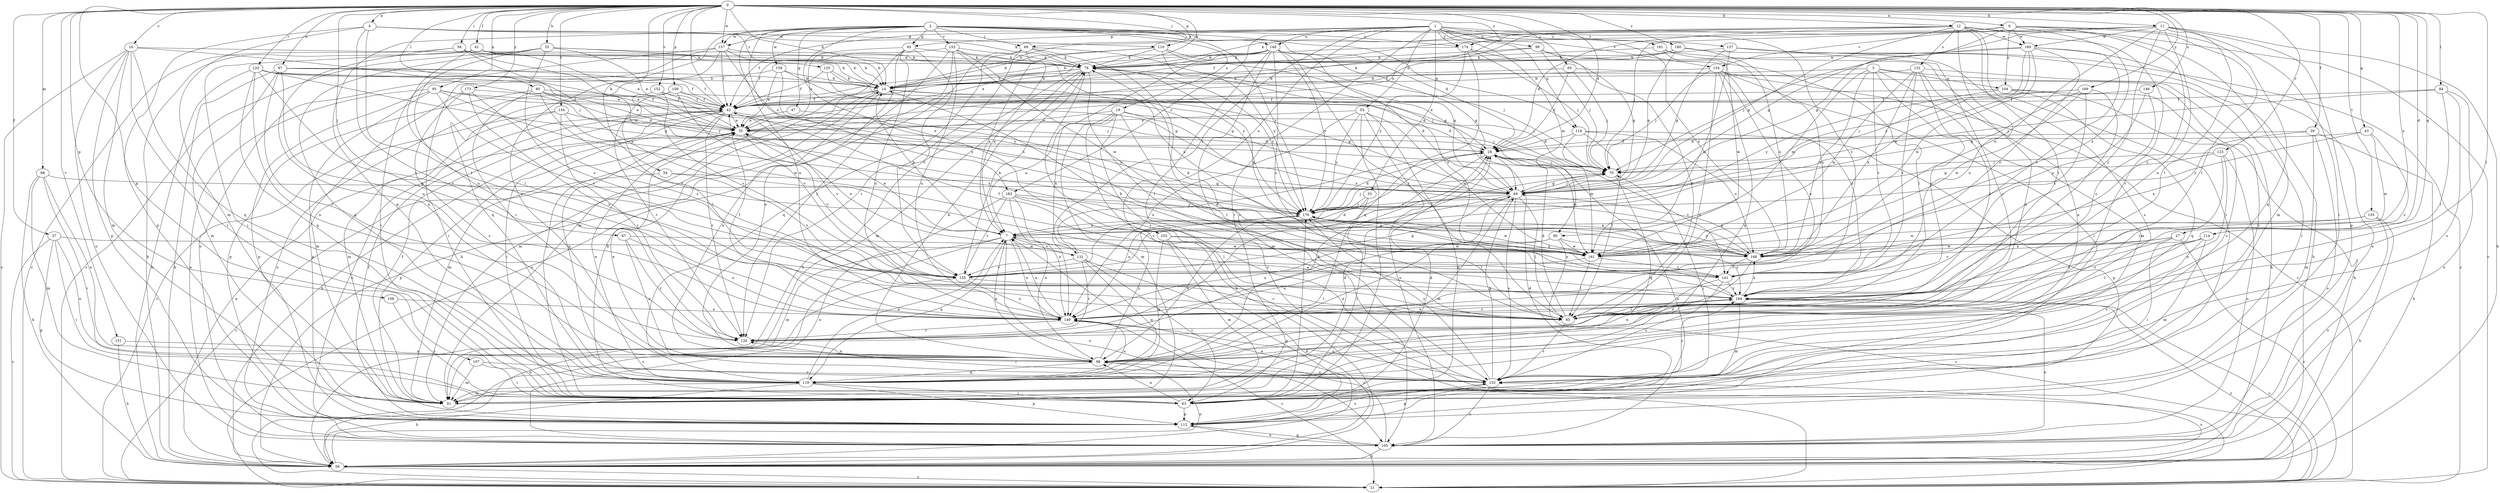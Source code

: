 strict digraph  {
0;
1;
2;
3;
4;
6;
7;
11;
12;
14;
16;
19;
21;
27;
28;
33;
35;
37;
39;
41;
42;
43;
45;
47;
49;
53;
54;
55;
56;
58;
63;
65;
67;
69;
70;
78;
80;
84;
85;
88;
90;
91;
95;
97;
98;
99;
103;
104;
105;
107;
108;
109;
110;
112;
114;
116;
119;
120;
123;
125;
126;
131;
132;
133;
134;
135;
137;
141;
146;
148;
149;
151;
152;
153;
154;
155;
157;
159;
160;
161;
168;
169;
173;
174;
176;
180;
181;
183;
184;
0 -> 4  [label=a];
0 -> 6  [label=a];
0 -> 11  [label=b];
0 -> 12  [label=b];
0 -> 14  [label=b];
0 -> 16  [label=c];
0 -> 27  [label=d];
0 -> 28  [label=d];
0 -> 37  [label=f];
0 -> 39  [label=f];
0 -> 41  [label=f];
0 -> 42  [label=f];
0 -> 43  [label=g];
0 -> 53  [label=h];
0 -> 54  [label=h];
0 -> 58  [label=i];
0 -> 65  [label=j];
0 -> 67  [label=j];
0 -> 69  [label=j];
0 -> 78  [label=k];
0 -> 80  [label=l];
0 -> 84  [label=l];
0 -> 85  [label=l];
0 -> 88  [label=m];
0 -> 95  [label=n];
0 -> 97  [label=n];
0 -> 107  [label=p];
0 -> 108  [label=p];
0 -> 109  [label=p];
0 -> 110  [label=p];
0 -> 114  [label=q];
0 -> 120  [label=r];
0 -> 123  [label=r];
0 -> 134  [label=t];
0 -> 135  [label=t];
0 -> 146  [label=u];
0 -> 151  [label=v];
0 -> 152  [label=v];
0 -> 157  [label=w];
0 -> 168  [label=x];
0 -> 169  [label=y];
0 -> 173  [label=y];
0 -> 174  [label=y];
0 -> 180  [label=z];
1 -> 33  [label=e];
1 -> 45  [label=g];
1 -> 55  [label=h];
1 -> 63  [label=i];
1 -> 90  [label=m];
1 -> 99  [label=o];
1 -> 103  [label=o];
1 -> 116  [label=q];
1 -> 131  [label=s];
1 -> 137  [label=t];
1 -> 141  [label=t];
1 -> 148  [label=u];
1 -> 157  [label=w];
1 -> 168  [label=x];
1 -> 174  [label=y];
1 -> 181  [label=z];
1 -> 183  [label=z];
2 -> 19  [label=c];
2 -> 28  [label=d];
2 -> 45  [label=g];
2 -> 47  [label=g];
2 -> 69  [label=j];
2 -> 98  [label=n];
2 -> 103  [label=o];
2 -> 116  [label=q];
2 -> 119  [label=q];
2 -> 148  [label=u];
2 -> 149  [label=u];
2 -> 153  [label=v];
2 -> 154  [label=v];
2 -> 157  [label=w];
2 -> 159  [label=w];
2 -> 174  [label=y];
2 -> 176  [label=y];
2 -> 183  [label=z];
3 -> 14  [label=b];
3 -> 56  [label=h];
3 -> 85  [label=l];
3 -> 90  [label=m];
3 -> 91  [label=m];
3 -> 104  [label=o];
3 -> 141  [label=t];
3 -> 168  [label=x];
4 -> 78  [label=k];
4 -> 85  [label=l];
4 -> 91  [label=m];
4 -> 110  [label=p];
4 -> 112  [label=p];
4 -> 125  [label=r];
4 -> 126  [label=r];
6 -> 14  [label=b];
6 -> 35  [label=e];
6 -> 49  [label=g];
6 -> 85  [label=l];
6 -> 104  [label=o];
6 -> 119  [label=q];
6 -> 154  [label=v];
6 -> 160  [label=w];
6 -> 168  [label=x];
6 -> 184  [label=z];
7 -> 14  [label=b];
7 -> 21  [label=c];
7 -> 35  [label=e];
7 -> 70  [label=j];
7 -> 91  [label=m];
7 -> 105  [label=o];
7 -> 119  [label=q];
7 -> 131  [label=s];
7 -> 149  [label=u];
7 -> 168  [label=x];
11 -> 42  [label=f];
11 -> 49  [label=g];
11 -> 56  [label=h];
11 -> 63  [label=i];
11 -> 70  [label=j];
11 -> 85  [label=l];
11 -> 112  [label=p];
11 -> 149  [label=u];
11 -> 160  [label=w];
11 -> 168  [label=x];
11 -> 184  [label=z];
12 -> 21  [label=c];
12 -> 28  [label=d];
12 -> 35  [label=e];
12 -> 42  [label=f];
12 -> 49  [label=g];
12 -> 63  [label=i];
12 -> 78  [label=k];
12 -> 85  [label=l];
12 -> 91  [label=m];
12 -> 126  [label=r];
12 -> 132  [label=s];
12 -> 149  [label=u];
12 -> 160  [label=w];
14 -> 42  [label=f];
14 -> 49  [label=g];
14 -> 63  [label=i];
14 -> 70  [label=j];
14 -> 91  [label=m];
14 -> 98  [label=n];
16 -> 21  [label=c];
16 -> 63  [label=i];
16 -> 70  [label=j];
16 -> 78  [label=k];
16 -> 91  [label=m];
16 -> 105  [label=o];
16 -> 112  [label=p];
16 -> 119  [label=q];
19 -> 7  [label=a];
19 -> 21  [label=c];
19 -> 28  [label=d];
19 -> 35  [label=e];
19 -> 56  [label=h];
19 -> 85  [label=l];
19 -> 91  [label=m];
19 -> 168  [label=x];
21 -> 184  [label=z];
27 -> 21  [label=c];
27 -> 63  [label=i];
27 -> 155  [label=v];
27 -> 168  [label=x];
27 -> 184  [label=z];
28 -> 70  [label=j];
28 -> 105  [label=o];
28 -> 126  [label=r];
28 -> 141  [label=t];
28 -> 161  [label=w];
33 -> 63  [label=i];
33 -> 149  [label=u];
33 -> 176  [label=y];
35 -> 28  [label=d];
35 -> 91  [label=m];
35 -> 112  [label=p];
35 -> 155  [label=v];
37 -> 21  [label=c];
37 -> 63  [label=i];
37 -> 98  [label=n];
37 -> 112  [label=p];
37 -> 161  [label=w];
39 -> 28  [label=d];
39 -> 56  [label=h];
39 -> 91  [label=m];
39 -> 105  [label=o];
39 -> 168  [label=x];
41 -> 14  [label=b];
41 -> 35  [label=e];
41 -> 56  [label=h];
41 -> 63  [label=i];
41 -> 78  [label=k];
41 -> 85  [label=l];
42 -> 35  [label=e];
42 -> 56  [label=h];
42 -> 63  [label=i];
42 -> 70  [label=j];
42 -> 105  [label=o];
42 -> 119  [label=q];
42 -> 126  [label=r];
42 -> 155  [label=v];
43 -> 28  [label=d];
43 -> 161  [label=w];
43 -> 176  [label=y];
43 -> 184  [label=z];
45 -> 35  [label=e];
45 -> 78  [label=k];
45 -> 91  [label=m];
45 -> 98  [label=n];
45 -> 149  [label=u];
45 -> 155  [label=v];
47 -> 35  [label=e];
47 -> 176  [label=y];
49 -> 70  [label=j];
49 -> 78  [label=k];
49 -> 85  [label=l];
49 -> 91  [label=m];
49 -> 126  [label=r];
49 -> 133  [label=s];
49 -> 155  [label=v];
49 -> 176  [label=y];
53 -> 14  [label=b];
53 -> 21  [label=c];
53 -> 35  [label=e];
53 -> 78  [label=k];
53 -> 119  [label=q];
53 -> 149  [label=u];
53 -> 184  [label=z];
54 -> 21  [label=c];
54 -> 49  [label=g];
54 -> 155  [label=v];
55 -> 35  [label=e];
55 -> 63  [label=i];
55 -> 105  [label=o];
55 -> 112  [label=p];
55 -> 149  [label=u];
55 -> 161  [label=w];
55 -> 176  [label=y];
56 -> 7  [label=a];
56 -> 21  [label=c];
56 -> 35  [label=e];
56 -> 98  [label=n];
56 -> 133  [label=s];
58 -> 7  [label=a];
58 -> 14  [label=b];
58 -> 21  [label=c];
58 -> 78  [label=k];
58 -> 98  [label=n];
58 -> 176  [label=y];
63 -> 14  [label=b];
63 -> 28  [label=d];
63 -> 70  [label=j];
63 -> 98  [label=n];
63 -> 112  [label=p];
63 -> 176  [label=y];
65 -> 14  [label=b];
65 -> 28  [label=d];
65 -> 70  [label=j];
65 -> 133  [label=s];
67 -> 98  [label=n];
67 -> 126  [label=r];
67 -> 149  [label=u];
67 -> 161  [label=w];
69 -> 7  [label=a];
69 -> 21  [label=c];
69 -> 49  [label=g];
69 -> 78  [label=k];
69 -> 119  [label=q];
69 -> 126  [label=r];
69 -> 133  [label=s];
70 -> 49  [label=g];
70 -> 119  [label=q];
78 -> 14  [label=b];
78 -> 42  [label=f];
78 -> 56  [label=h];
78 -> 85  [label=l];
78 -> 91  [label=m];
78 -> 133  [label=s];
78 -> 176  [label=y];
80 -> 28  [label=d];
80 -> 35  [label=e];
80 -> 42  [label=f];
80 -> 112  [label=p];
80 -> 126  [label=r];
80 -> 141  [label=t];
84 -> 42  [label=f];
84 -> 70  [label=j];
84 -> 85  [label=l];
84 -> 105  [label=o];
84 -> 133  [label=s];
85 -> 28  [label=d];
85 -> 133  [label=s];
88 -> 49  [label=g];
88 -> 56  [label=h];
88 -> 63  [label=i];
88 -> 91  [label=m];
88 -> 98  [label=n];
90 -> 21  [label=c];
90 -> 98  [label=n];
90 -> 149  [label=u];
90 -> 161  [label=w];
90 -> 184  [label=z];
91 -> 28  [label=d];
91 -> 42  [label=f];
95 -> 42  [label=f];
95 -> 70  [label=j];
95 -> 91  [label=m];
95 -> 105  [label=o];
95 -> 112  [label=p];
95 -> 155  [label=v];
95 -> 161  [label=w];
97 -> 14  [label=b];
97 -> 35  [label=e];
97 -> 42  [label=f];
97 -> 56  [label=h];
97 -> 91  [label=m];
97 -> 126  [label=r];
97 -> 149  [label=u];
98 -> 7  [label=a];
98 -> 28  [label=d];
98 -> 78  [label=k];
98 -> 119  [label=q];
98 -> 133  [label=s];
98 -> 176  [label=y];
99 -> 14  [label=b];
99 -> 49  [label=g];
99 -> 70  [label=j];
99 -> 78  [label=k];
99 -> 85  [label=l];
103 -> 56  [label=h];
103 -> 91  [label=m];
103 -> 119  [label=q];
103 -> 161  [label=w];
103 -> 168  [label=x];
104 -> 42  [label=f];
104 -> 56  [label=h];
104 -> 119  [label=q];
104 -> 133  [label=s];
104 -> 176  [label=y];
105 -> 56  [label=h];
105 -> 112  [label=p];
105 -> 149  [label=u];
107 -> 63  [label=i];
107 -> 91  [label=m];
107 -> 133  [label=s];
108 -> 63  [label=i];
108 -> 149  [label=u];
109 -> 28  [label=d];
109 -> 42  [label=f];
109 -> 105  [label=o];
109 -> 126  [label=r];
109 -> 155  [label=v];
110 -> 7  [label=a];
110 -> 14  [label=b];
110 -> 49  [label=g];
110 -> 70  [label=j];
110 -> 78  [label=k];
110 -> 176  [label=y];
112 -> 28  [label=d];
112 -> 42  [label=f];
112 -> 105  [label=o];
112 -> 133  [label=s];
114 -> 85  [label=l];
114 -> 91  [label=m];
114 -> 133  [label=s];
114 -> 161  [label=w];
114 -> 184  [label=z];
116 -> 28  [label=d];
116 -> 85  [label=l];
116 -> 112  [label=p];
116 -> 161  [label=w];
116 -> 168  [label=x];
119 -> 7  [label=a];
119 -> 35  [label=e];
119 -> 56  [label=h];
119 -> 63  [label=i];
119 -> 91  [label=m];
119 -> 112  [label=p];
119 -> 149  [label=u];
120 -> 14  [label=b];
120 -> 35  [label=e];
120 -> 42  [label=f];
120 -> 49  [label=g];
120 -> 56  [label=h];
120 -> 98  [label=n];
120 -> 119  [label=q];
120 -> 155  [label=v];
123 -> 49  [label=g];
123 -> 70  [label=j];
123 -> 85  [label=l];
123 -> 98  [label=n];
123 -> 105  [label=o];
125 -> 14  [label=b];
125 -> 42  [label=f];
125 -> 49  [label=g];
125 -> 70  [label=j];
126 -> 98  [label=n];
131 -> 28  [label=d];
131 -> 35  [label=e];
131 -> 63  [label=i];
131 -> 112  [label=p];
131 -> 119  [label=q];
131 -> 126  [label=r];
131 -> 155  [label=v];
132 -> 14  [label=b];
132 -> 63  [label=i];
132 -> 98  [label=n];
132 -> 141  [label=t];
132 -> 161  [label=w];
132 -> 168  [label=x];
132 -> 184  [label=z];
133 -> 35  [label=e];
133 -> 49  [label=g];
133 -> 105  [label=o];
133 -> 112  [label=p];
133 -> 126  [label=r];
133 -> 149  [label=u];
133 -> 176  [label=y];
133 -> 184  [label=z];
134 -> 21  [label=c];
134 -> 35  [label=e];
134 -> 91  [label=m];
134 -> 126  [label=r];
134 -> 168  [label=x];
135 -> 7  [label=a];
135 -> 56  [label=h];
135 -> 105  [label=o];
135 -> 161  [label=w];
137 -> 21  [label=c];
137 -> 49  [label=g];
137 -> 78  [label=k];
137 -> 126  [label=r];
137 -> 133  [label=s];
137 -> 161  [label=w];
141 -> 42  [label=f];
141 -> 78  [label=k];
141 -> 98  [label=n];
141 -> 133  [label=s];
141 -> 184  [label=z];
146 -> 42  [label=f];
146 -> 168  [label=x];
146 -> 184  [label=z];
148 -> 14  [label=b];
148 -> 21  [label=c];
148 -> 35  [label=e];
148 -> 49  [label=g];
148 -> 78  [label=k];
148 -> 85  [label=l];
148 -> 105  [label=o];
148 -> 141  [label=t];
148 -> 149  [label=u];
148 -> 176  [label=y];
148 -> 184  [label=z];
149 -> 7  [label=a];
149 -> 21  [label=c];
149 -> 42  [label=f];
149 -> 126  [label=r];
149 -> 184  [label=z];
151 -> 56  [label=h];
151 -> 98  [label=n];
152 -> 42  [label=f];
152 -> 85  [label=l];
152 -> 155  [label=v];
152 -> 176  [label=y];
153 -> 42  [label=f];
153 -> 56  [label=h];
153 -> 78  [label=k];
153 -> 126  [label=r];
153 -> 149  [label=u];
153 -> 161  [label=w];
153 -> 168  [label=x];
153 -> 176  [label=y];
154 -> 14  [label=b];
154 -> 21  [label=c];
154 -> 63  [label=i];
154 -> 70  [label=j];
154 -> 98  [label=n];
154 -> 119  [label=q];
154 -> 149  [label=u];
154 -> 184  [label=z];
155 -> 28  [label=d];
155 -> 49  [label=g];
155 -> 56  [label=h];
155 -> 78  [label=k];
155 -> 85  [label=l];
155 -> 149  [label=u];
157 -> 14  [label=b];
157 -> 42  [label=f];
157 -> 63  [label=i];
157 -> 78  [label=k];
157 -> 105  [label=o];
157 -> 119  [label=q];
157 -> 168  [label=x];
159 -> 14  [label=b];
159 -> 35  [label=e];
159 -> 49  [label=g];
159 -> 63  [label=i];
159 -> 176  [label=y];
160 -> 7  [label=a];
160 -> 70  [label=j];
160 -> 78  [label=k];
160 -> 105  [label=o];
160 -> 141  [label=t];
160 -> 155  [label=v];
160 -> 161  [label=w];
160 -> 176  [label=y];
161 -> 78  [label=k];
161 -> 85  [label=l];
161 -> 141  [label=t];
161 -> 149  [label=u];
168 -> 49  [label=g];
168 -> 98  [label=n];
168 -> 141  [label=t];
168 -> 176  [label=y];
169 -> 42  [label=f];
169 -> 49  [label=g];
169 -> 70  [label=j];
169 -> 141  [label=t];
169 -> 149  [label=u];
169 -> 161  [label=w];
173 -> 42  [label=f];
173 -> 112  [label=p];
173 -> 133  [label=s];
173 -> 149  [label=u];
173 -> 184  [label=z];
174 -> 70  [label=j];
174 -> 78  [label=k];
174 -> 85  [label=l];
174 -> 119  [label=q];
174 -> 176  [label=y];
176 -> 7  [label=a];
176 -> 28  [label=d];
176 -> 70  [label=j];
176 -> 85  [label=l];
176 -> 98  [label=n];
176 -> 161  [label=w];
180 -> 42  [label=f];
180 -> 49  [label=g];
180 -> 56  [label=h];
180 -> 78  [label=k];
180 -> 155  [label=v];
181 -> 78  [label=k];
181 -> 98  [label=n];
181 -> 161  [label=w];
181 -> 168  [label=x];
183 -> 85  [label=l];
183 -> 98  [label=n];
183 -> 105  [label=o];
183 -> 149  [label=u];
183 -> 155  [label=v];
183 -> 168  [label=x];
183 -> 176  [label=y];
184 -> 7  [label=a];
184 -> 14  [label=b];
184 -> 21  [label=c];
184 -> 85  [label=l];
184 -> 91  [label=m];
184 -> 105  [label=o];
184 -> 149  [label=u];
184 -> 168  [label=x];
184 -> 176  [label=y];
}

